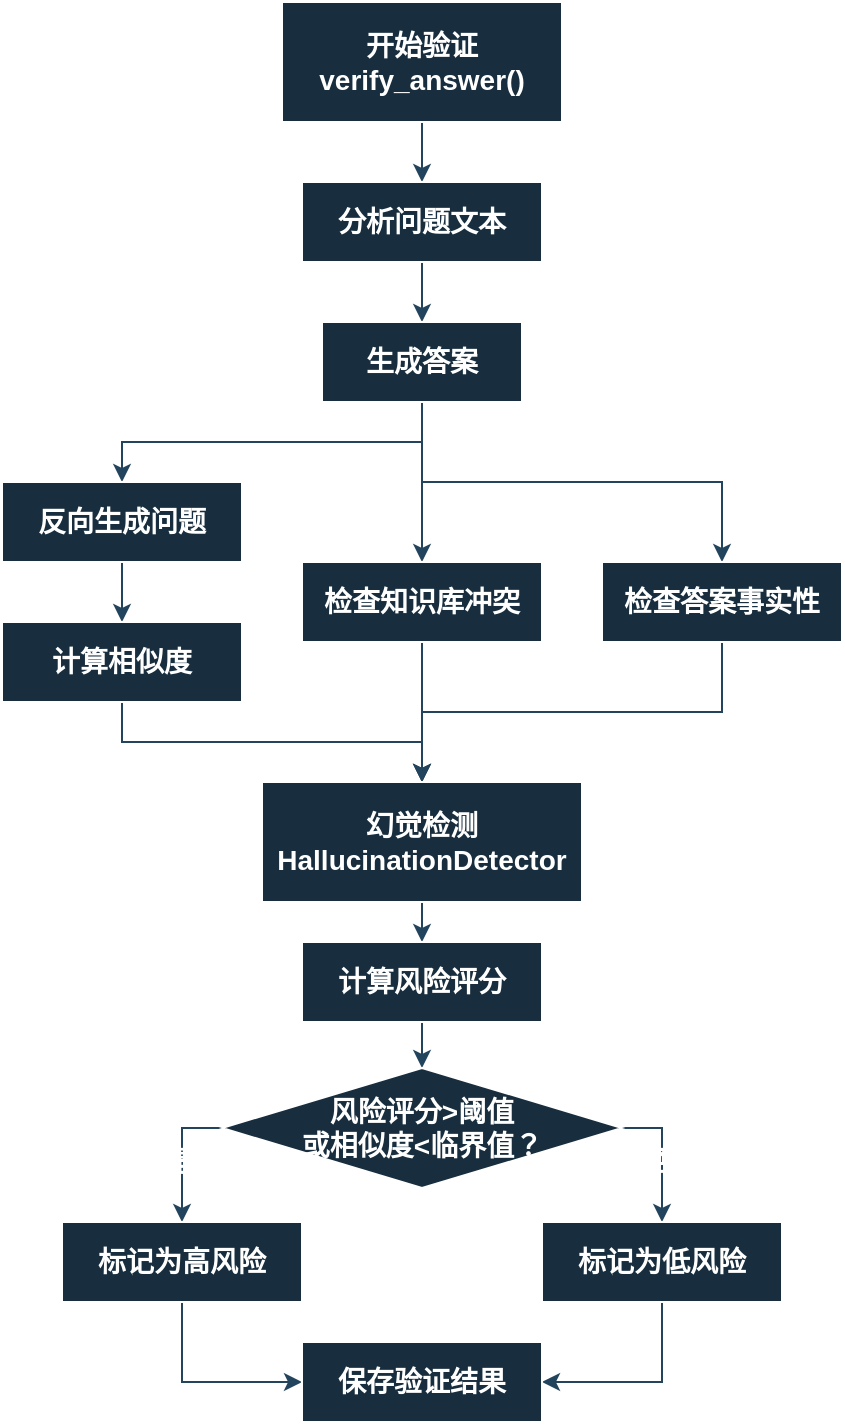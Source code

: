 <mxfile version="27.0.2">
  <diagram name="第 1 页" id="nUI3xTx-FmzWRsHUsV3Z">
    <mxGraphModel dx="1205" dy="773" grid="0" gridSize="10" guides="1" tooltips="1" connect="1" arrows="1" fold="1" page="1" pageScale="1" pageWidth="1390" pageHeight="980" background="light-dark(#FFFFFF,#FFFFFF)" math="0" shadow="0">
      <root>
        <mxCell id="0" />
        <mxCell id="1" parent="0" />
        <mxCell id="7h1PMOQPWC_LRyOeSCcQ-12" style="edgeStyle=orthogonalEdgeStyle;rounded=0;orthogonalLoop=1;jettySize=auto;html=1;exitX=0.5;exitY=1;exitDx=0;exitDy=0;entryX=0.5;entryY=0;entryDx=0;entryDy=0;labelBackgroundColor=none;strokeColor=#23445D;fontColor=default;fontStyle=1;fontSize=14;" parent="1" source="7h1PMOQPWC_LRyOeSCcQ-1" target="7h1PMOQPWC_LRyOeSCcQ-4" edge="1">
          <mxGeometry relative="1" as="geometry" />
        </mxCell>
        <mxCell id="7h1PMOQPWC_LRyOeSCcQ-1" value="开始验证&lt;div&gt;verify_answer()&lt;/div&gt;" style="rounded=0;whiteSpace=wrap;html=1;labelBackgroundColor=none;fillColor=#182E3E;strokeColor=#FFFFFF;fontColor=#FFFFFF;fontStyle=1;fontSize=14;" parent="1" vertex="1">
          <mxGeometry x="480" y="30" width="140" height="60" as="geometry" />
        </mxCell>
        <mxCell id="7h1PMOQPWC_LRyOeSCcQ-13" style="edgeStyle=orthogonalEdgeStyle;rounded=0;orthogonalLoop=1;jettySize=auto;html=1;exitX=0.5;exitY=1;exitDx=0;exitDy=0;entryX=0.5;entryY=0;entryDx=0;entryDy=0;labelBackgroundColor=none;strokeColor=#23445D;fontColor=default;fontStyle=1;fontSize=14;" parent="1" source="7h1PMOQPWC_LRyOeSCcQ-4" target="7h1PMOQPWC_LRyOeSCcQ-5" edge="1">
          <mxGeometry relative="1" as="geometry" />
        </mxCell>
        <mxCell id="7h1PMOQPWC_LRyOeSCcQ-4" value="分析问题文本" style="rounded=0;whiteSpace=wrap;html=1;labelBackgroundColor=none;fillColor=#182E3E;strokeColor=#FFFFFF;fontColor=#FFFFFF;fontStyle=1;fontSize=14;" parent="1" vertex="1">
          <mxGeometry x="490" y="120" width="120" height="40" as="geometry" />
        </mxCell>
        <mxCell id="7h1PMOQPWC_LRyOeSCcQ-14" style="edgeStyle=orthogonalEdgeStyle;rounded=0;orthogonalLoop=1;jettySize=auto;html=1;exitX=0.5;exitY=1;exitDx=0;exitDy=0;entryX=0.5;entryY=0;entryDx=0;entryDy=0;labelBackgroundColor=none;strokeColor=#23445D;fontColor=default;fontStyle=1;fontSize=14;" parent="1" source="7h1PMOQPWC_LRyOeSCcQ-5" target="7h1PMOQPWC_LRyOeSCcQ-6" edge="1">
          <mxGeometry relative="1" as="geometry" />
        </mxCell>
        <mxCell id="7h1PMOQPWC_LRyOeSCcQ-16" style="edgeStyle=orthogonalEdgeStyle;rounded=0;orthogonalLoop=1;jettySize=auto;html=1;exitX=0.5;exitY=1;exitDx=0;exitDy=0;entryX=0.5;entryY=0;entryDx=0;entryDy=0;labelBackgroundColor=none;strokeColor=#23445D;fontColor=default;fontStyle=1;fontSize=14;" parent="1" source="7h1PMOQPWC_LRyOeSCcQ-5" target="7h1PMOQPWC_LRyOeSCcQ-8" edge="1">
          <mxGeometry relative="1" as="geometry" />
        </mxCell>
        <mxCell id="7h1PMOQPWC_LRyOeSCcQ-17" style="edgeStyle=orthogonalEdgeStyle;rounded=0;orthogonalLoop=1;jettySize=auto;html=1;exitX=0.5;exitY=1;exitDx=0;exitDy=0;labelBackgroundColor=none;strokeColor=#23445D;fontColor=default;fontStyle=1;fontSize=14;" parent="1" source="7h1PMOQPWC_LRyOeSCcQ-5" target="7h1PMOQPWC_LRyOeSCcQ-10" edge="1">
          <mxGeometry relative="1" as="geometry" />
        </mxCell>
        <mxCell id="7h1PMOQPWC_LRyOeSCcQ-5" value="生成答案" style="rounded=0;whiteSpace=wrap;html=1;labelBackgroundColor=none;fillColor=#182E3E;strokeColor=#FFFFFF;fontColor=#FFFFFF;fontStyle=1;fontSize=14;" parent="1" vertex="1">
          <mxGeometry x="500" y="190" width="100" height="40" as="geometry" />
        </mxCell>
        <mxCell id="7h1PMOQPWC_LRyOeSCcQ-15" style="edgeStyle=orthogonalEdgeStyle;rounded=0;orthogonalLoop=1;jettySize=auto;html=1;exitX=0.5;exitY=1;exitDx=0;exitDy=0;entryX=0.5;entryY=0;entryDx=0;entryDy=0;labelBackgroundColor=none;strokeColor=#23445D;fontColor=default;fontStyle=1;fontSize=14;" parent="1" source="7h1PMOQPWC_LRyOeSCcQ-6" target="7h1PMOQPWC_LRyOeSCcQ-7" edge="1">
          <mxGeometry relative="1" as="geometry" />
        </mxCell>
        <mxCell id="7h1PMOQPWC_LRyOeSCcQ-6" value="反向生成问题" style="rounded=0;whiteSpace=wrap;html=1;labelBackgroundColor=none;fillColor=#182E3E;strokeColor=#FFFFFF;fontColor=#FFFFFF;fontStyle=1;fontSize=14;" parent="1" vertex="1">
          <mxGeometry x="340" y="270" width="120" height="40" as="geometry" />
        </mxCell>
        <mxCell id="7h1PMOQPWC_LRyOeSCcQ-20" style="edgeStyle=orthogonalEdgeStyle;rounded=0;orthogonalLoop=1;jettySize=auto;html=1;exitX=0.5;exitY=1;exitDx=0;exitDy=0;entryX=0.5;entryY=0;entryDx=0;entryDy=0;labelBackgroundColor=none;strokeColor=#23445D;fontColor=default;fontStyle=1;fontSize=14;" parent="1" source="7h1PMOQPWC_LRyOeSCcQ-7" target="7h1PMOQPWC_LRyOeSCcQ-11" edge="1">
          <mxGeometry relative="1" as="geometry" />
        </mxCell>
        <mxCell id="7h1PMOQPWC_LRyOeSCcQ-7" value="计算相似度" style="rounded=0;whiteSpace=wrap;html=1;labelBackgroundColor=none;fillColor=#182E3E;strokeColor=#FFFFFF;fontColor=#FFFFFF;fontStyle=1;fontSize=14;" parent="1" vertex="1">
          <mxGeometry x="340" y="340" width="120" height="40" as="geometry" />
        </mxCell>
        <mxCell id="7h1PMOQPWC_LRyOeSCcQ-19" style="edgeStyle=orthogonalEdgeStyle;rounded=0;orthogonalLoop=1;jettySize=auto;html=1;exitX=0.5;exitY=1;exitDx=0;exitDy=0;labelBackgroundColor=none;strokeColor=#23445D;fontColor=default;fontStyle=1;fontSize=14;" parent="1" source="7h1PMOQPWC_LRyOeSCcQ-8" edge="1">
          <mxGeometry relative="1" as="geometry">
            <mxPoint x="550" y="420" as="targetPoint" />
          </mxGeometry>
        </mxCell>
        <mxCell id="7h1PMOQPWC_LRyOeSCcQ-8" value="检查知识库冲突" style="rounded=0;whiteSpace=wrap;html=1;labelBackgroundColor=none;fillColor=#182E3E;strokeColor=#FFFFFF;fontColor=#FFFFFF;fontStyle=1;fontSize=14;" parent="1" vertex="1">
          <mxGeometry x="490" y="310" width="120" height="40" as="geometry" />
        </mxCell>
        <mxCell id="7h1PMOQPWC_LRyOeSCcQ-21" style="edgeStyle=orthogonalEdgeStyle;rounded=0;orthogonalLoop=1;jettySize=auto;html=1;exitX=0.5;exitY=1;exitDx=0;exitDy=0;labelBackgroundColor=none;strokeColor=#23445D;fontColor=default;fontStyle=1;fontSize=14;" parent="1" source="7h1PMOQPWC_LRyOeSCcQ-10" target="7h1PMOQPWC_LRyOeSCcQ-11" edge="1">
          <mxGeometry relative="1" as="geometry" />
        </mxCell>
        <mxCell id="7h1PMOQPWC_LRyOeSCcQ-10" value="检查答案事实性" style="rounded=0;whiteSpace=wrap;html=1;labelBackgroundColor=none;fillColor=#182E3E;strokeColor=#FFFFFF;fontColor=#FFFFFF;fontStyle=1;fontSize=14;" parent="1" vertex="1">
          <mxGeometry x="640" y="310" width="120" height="40" as="geometry" />
        </mxCell>
        <mxCell id="7h1PMOQPWC_LRyOeSCcQ-28" style="edgeStyle=orthogonalEdgeStyle;rounded=0;orthogonalLoop=1;jettySize=auto;html=1;exitX=0.5;exitY=1;exitDx=0;exitDy=0;entryX=0.5;entryY=0;entryDx=0;entryDy=0;labelBackgroundColor=none;strokeColor=#23445D;fontColor=default;fontStyle=1;fontSize=14;" parent="1" source="7h1PMOQPWC_LRyOeSCcQ-11" edge="1">
          <mxGeometry relative="1" as="geometry">
            <mxPoint x="550" y="500" as="targetPoint" />
          </mxGeometry>
        </mxCell>
        <mxCell id="7h1PMOQPWC_LRyOeSCcQ-11" value="幻觉检测&lt;div&gt;HallucinationDetector&lt;/div&gt;" style="rounded=0;whiteSpace=wrap;html=1;labelBackgroundColor=none;fillColor=#182E3E;strokeColor=#FFFFFF;fontColor=#FFFFFF;fontStyle=1;fontSize=14;" parent="1" vertex="1">
          <mxGeometry x="470" y="420" width="160" height="60" as="geometry" />
        </mxCell>
        <mxCell id="7h1PMOQPWC_LRyOeSCcQ-29" style="edgeStyle=orthogonalEdgeStyle;rounded=0;orthogonalLoop=1;jettySize=auto;html=1;exitX=0.5;exitY=1;exitDx=0;exitDy=0;entryX=0.5;entryY=0;entryDx=0;entryDy=0;labelBackgroundColor=none;strokeColor=#23445D;fontColor=default;fontStyle=1;fontSize=14;" parent="1" target="7h1PMOQPWC_LRyOeSCcQ-23" edge="1">
          <mxGeometry relative="1" as="geometry">
            <mxPoint x="550" y="540" as="sourcePoint" />
          </mxGeometry>
        </mxCell>
        <mxCell id="7h1PMOQPWC_LRyOeSCcQ-32" style="edgeStyle=orthogonalEdgeStyle;rounded=0;orthogonalLoop=1;jettySize=auto;html=1;exitX=0;exitY=0.5;exitDx=0;exitDy=0;labelBackgroundColor=none;strokeColor=#23445D;fontColor=default;fontStyle=1;fontSize=14;" parent="1" source="7h1PMOQPWC_LRyOeSCcQ-23" target="7h1PMOQPWC_LRyOeSCcQ-25" edge="1">
          <mxGeometry relative="1" as="geometry" />
        </mxCell>
        <mxCell id="7h1PMOQPWC_LRyOeSCcQ-33" value="是" style="edgeLabel;html=1;align=center;verticalAlign=middle;resizable=0;points=[];labelBackgroundColor=none;fontColor=#FFFFFF;fontStyle=1;fontSize=14;" parent="7h1PMOQPWC_LRyOeSCcQ-32" vertex="1" connectable="0">
          <mxGeometry x="0.108" y="-2" relative="1" as="geometry">
            <mxPoint as="offset" />
          </mxGeometry>
        </mxCell>
        <mxCell id="7h1PMOQPWC_LRyOeSCcQ-35" style="edgeStyle=orthogonalEdgeStyle;rounded=0;orthogonalLoop=1;jettySize=auto;html=1;exitX=1;exitY=0.5;exitDx=0;exitDy=0;labelBackgroundColor=none;strokeColor=#23445D;fontColor=default;fontStyle=1;fontSize=14;" parent="1" source="7h1PMOQPWC_LRyOeSCcQ-23" target="7h1PMOQPWC_LRyOeSCcQ-26" edge="1">
          <mxGeometry relative="1" as="geometry" />
        </mxCell>
        <mxCell id="7h1PMOQPWC_LRyOeSCcQ-36" value="否" style="edgeLabel;html=1;align=center;verticalAlign=middle;resizable=0;points=[];labelBackgroundColor=none;fontColor=#FFFFFF;fontStyle=1;fontSize=14;" parent="7h1PMOQPWC_LRyOeSCcQ-35" vertex="1" connectable="0">
          <mxGeometry x="0.108" relative="1" as="geometry">
            <mxPoint as="offset" />
          </mxGeometry>
        </mxCell>
        <mxCell id="7h1PMOQPWC_LRyOeSCcQ-23" value="风险评分&amp;gt;阈值&lt;div&gt;或相似度&amp;lt;临界值？&lt;/div&gt;" style="rhombus;whiteSpace=wrap;html=1;labelBackgroundColor=none;fillColor=#182E3E;strokeColor=#FFFFFF;fontColor=#FFFFFF;fontStyle=1;fontSize=14;" parent="1" vertex="1">
          <mxGeometry x="450" y="563" width="200" height="60" as="geometry" />
        </mxCell>
        <mxCell id="7h1PMOQPWC_LRyOeSCcQ-37" style="edgeStyle=orthogonalEdgeStyle;rounded=0;orthogonalLoop=1;jettySize=auto;html=1;exitX=0.5;exitY=1;exitDx=0;exitDy=0;entryX=0;entryY=0.5;entryDx=0;entryDy=0;labelBackgroundColor=none;strokeColor=#23445D;fontColor=default;fontStyle=1;fontSize=14;" parent="1" source="7h1PMOQPWC_LRyOeSCcQ-25" target="7h1PMOQPWC_LRyOeSCcQ-27" edge="1">
          <mxGeometry relative="1" as="geometry" />
        </mxCell>
        <mxCell id="7h1PMOQPWC_LRyOeSCcQ-25" value="标记为高风险" style="rounded=0;whiteSpace=wrap;html=1;labelBackgroundColor=none;fillColor=#182E3E;strokeColor=#FFFFFF;fontColor=#FFFFFF;fontStyle=1;fontSize=14;" parent="1" vertex="1">
          <mxGeometry x="370" y="640" width="120" height="40" as="geometry" />
        </mxCell>
        <mxCell id="7h1PMOQPWC_LRyOeSCcQ-38" style="edgeStyle=orthogonalEdgeStyle;rounded=0;orthogonalLoop=1;jettySize=auto;html=1;exitX=0.5;exitY=1;exitDx=0;exitDy=0;entryX=1;entryY=0.5;entryDx=0;entryDy=0;labelBackgroundColor=none;strokeColor=#23445D;fontColor=default;fontStyle=1;fontSize=14;" parent="1" source="7h1PMOQPWC_LRyOeSCcQ-26" target="7h1PMOQPWC_LRyOeSCcQ-27" edge="1">
          <mxGeometry relative="1" as="geometry" />
        </mxCell>
        <mxCell id="7h1PMOQPWC_LRyOeSCcQ-26" value="标记为低风险" style="rounded=0;whiteSpace=wrap;html=1;labelBackgroundColor=none;fillColor=#182E3E;strokeColor=#FFFFFF;fontColor=#FFFFFF;fontStyle=1;fontSize=14;" parent="1" vertex="1">
          <mxGeometry x="610" y="640" width="120" height="40" as="geometry" />
        </mxCell>
        <mxCell id="7h1PMOQPWC_LRyOeSCcQ-27" value="保存验证结果" style="rounded=0;whiteSpace=wrap;html=1;labelBackgroundColor=none;fillColor=#182E3E;strokeColor=#FFFFFF;fontColor=#FFFFFF;fontStyle=1;fontSize=14;" parent="1" vertex="1">
          <mxGeometry x="490" y="700" width="120" height="40" as="geometry" />
        </mxCell>
        <mxCell id="MjOvb6ZflcGw0xB8id-K-2" value="计算风险评分" style="rounded=0;whiteSpace=wrap;html=1;labelBackgroundColor=none;fillColor=#182E3E;strokeColor=#FFFFFF;fontColor=#FFFFFF;fontStyle=1;fontSize=14;" vertex="1" parent="1">
          <mxGeometry x="490" y="500" width="120" height="40" as="geometry" />
        </mxCell>
      </root>
    </mxGraphModel>
  </diagram>
</mxfile>
